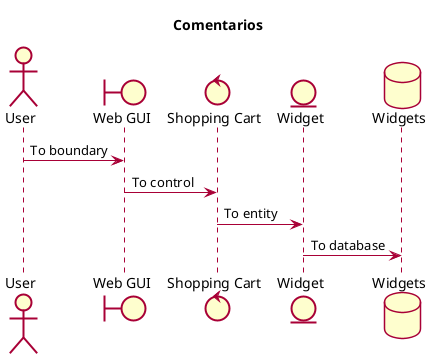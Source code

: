 @startuml Samples
skin rose
skinparam classFontName Calibri
skinparam shadowing false

title Comentarios

'This is a single line comment

/'
This is a multi-
line comment
'/

actor User
boundary "Web GUI" as GUI
control "Shopping Cart" as SC
entity Widget
database Widgets

User -> GUI : To boundary
GUI -> SC : To control
SC -> Widget : To entity
Widget -> Widgets : To database

@enduml